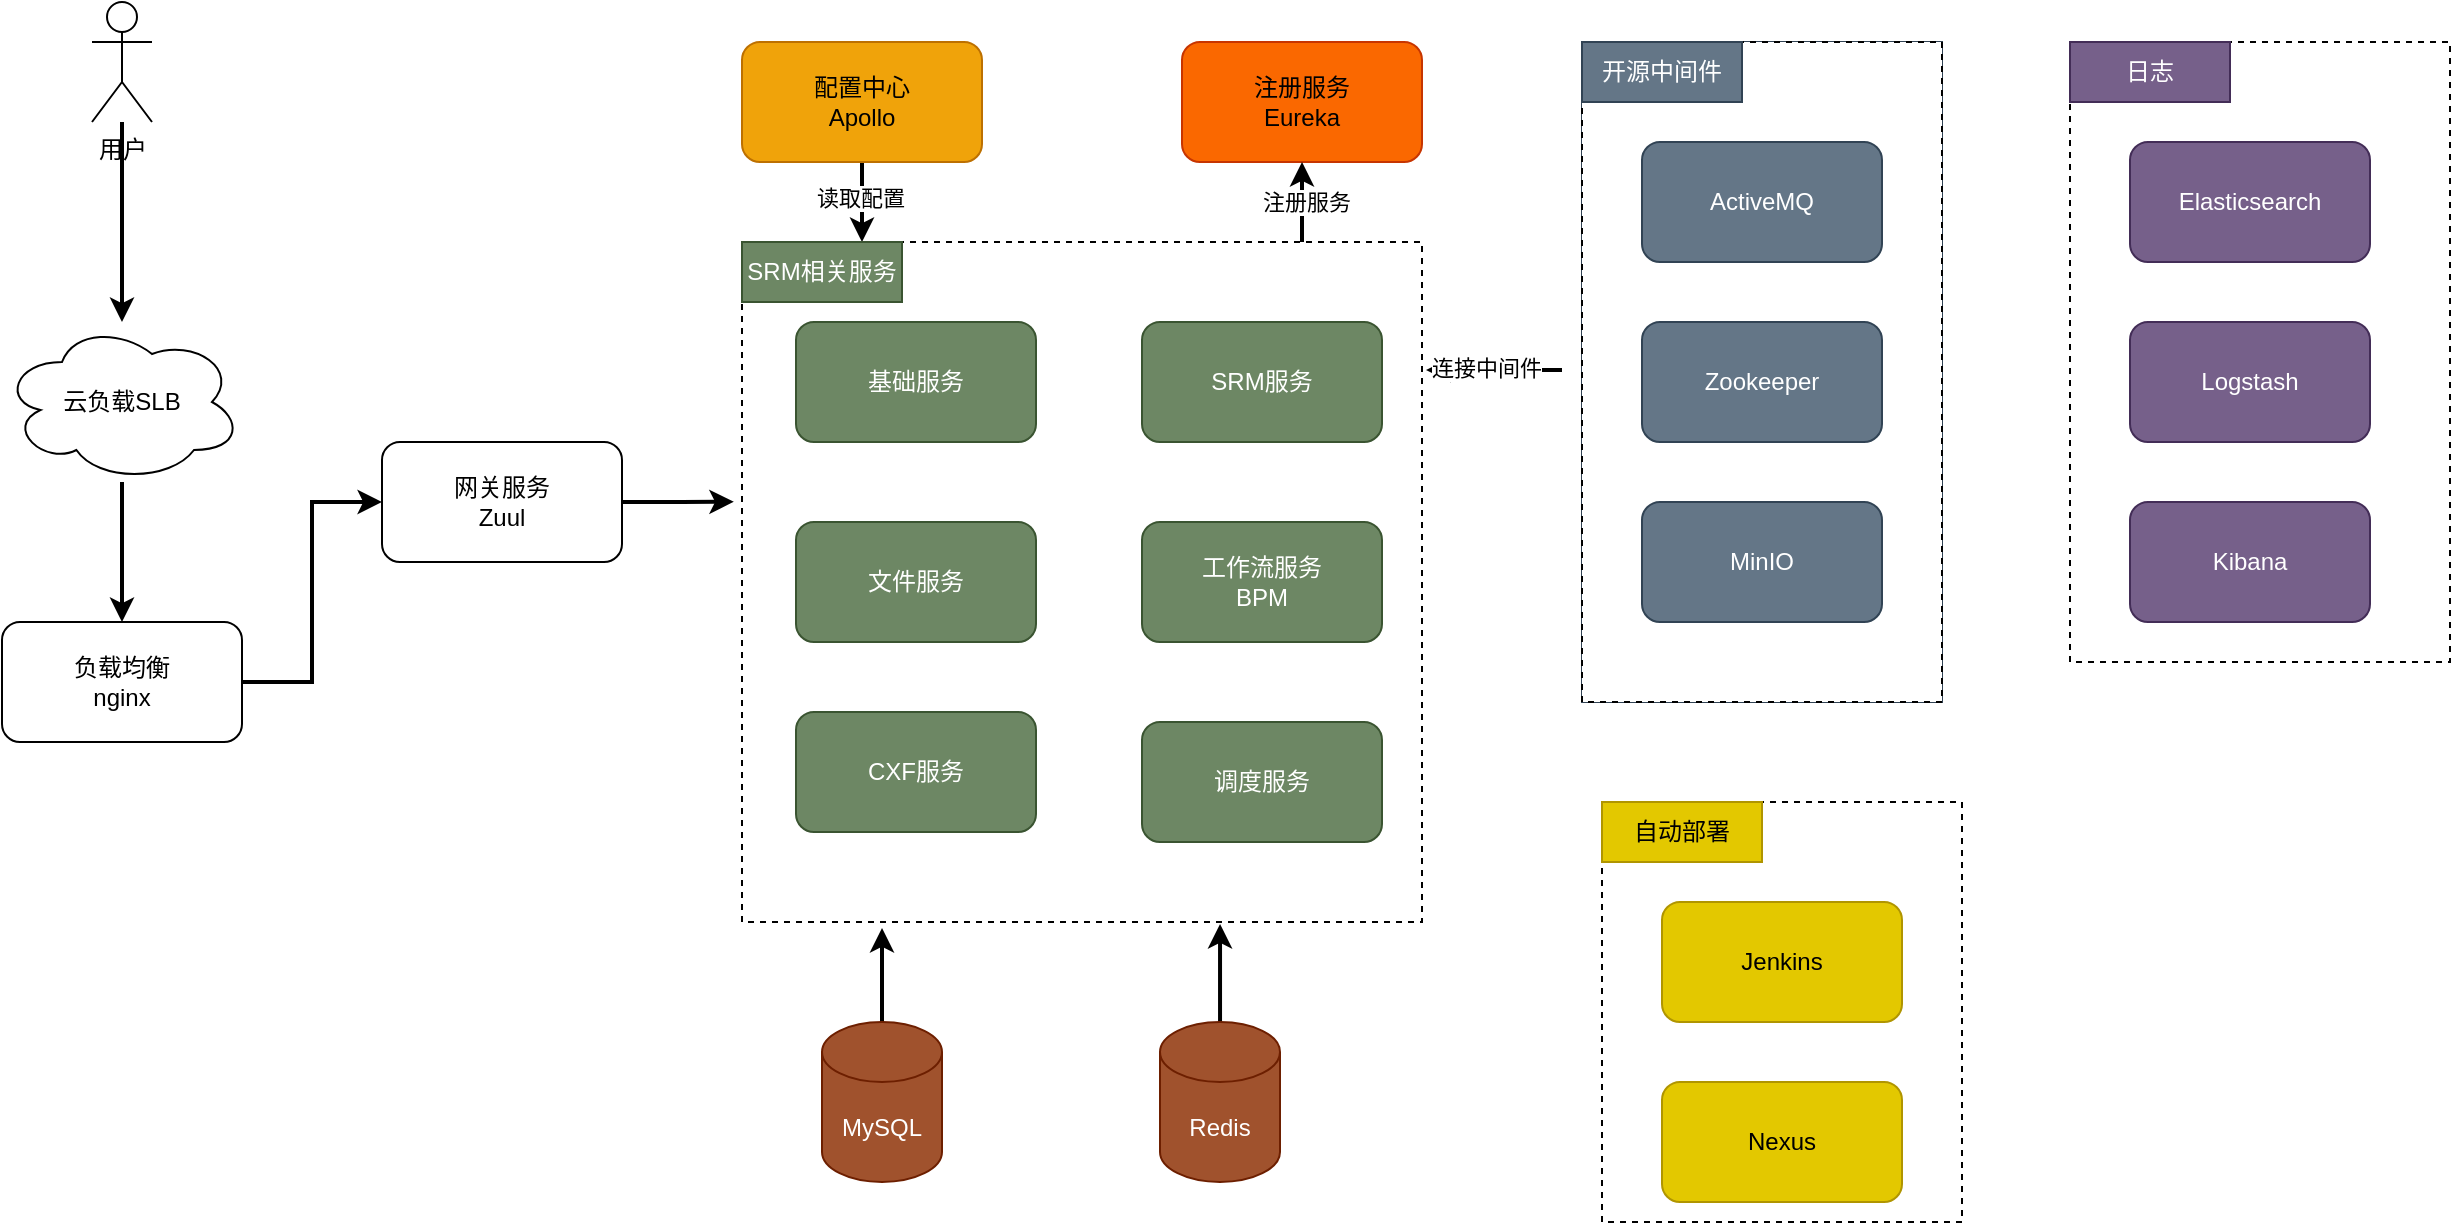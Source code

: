 <mxfile version="21.3.5" type="github">
  <diagram name="Page-1" id="Rzy3eBNsuHiDP5stUY4O">
    <mxGraphModel dx="1242" dy="869" grid="1" gridSize="10" guides="1" tooltips="1" connect="1" arrows="1" fold="1" page="1" pageScale="1" pageWidth="827" pageHeight="1169" math="0" shadow="0">
      <root>
        <mxCell id="0" />
        <mxCell id="1" parent="0" />
        <mxCell id="tfed08BJXmWeT6Q3c6Ae-26" value="" style="whiteSpace=wrap;html=1;aspect=fixed;dashed=1;" vertex="1" parent="1">
          <mxGeometry x="800" y="290" width="340" height="340" as="geometry" />
        </mxCell>
        <mxCell id="tfed08BJXmWeT6Q3c6Ae-43" value="" style="edgeStyle=orthogonalEdgeStyle;rounded=0;orthogonalLoop=1;jettySize=auto;html=1;strokeWidth=2;" edge="1" parent="1" source="tfed08BJXmWeT6Q3c6Ae-1" target="tfed08BJXmWeT6Q3c6Ae-4">
          <mxGeometry relative="1" as="geometry" />
        </mxCell>
        <mxCell id="tfed08BJXmWeT6Q3c6Ae-1" value="用户" style="shape=umlActor;verticalLabelPosition=bottom;verticalAlign=top;html=1;outlineConnect=0;" vertex="1" parent="1">
          <mxGeometry x="475" y="170" width="30" height="60" as="geometry" />
        </mxCell>
        <mxCell id="tfed08BJXmWeT6Q3c6Ae-3" value="负载均衡&lt;br&gt;nginx" style="rounded=1;whiteSpace=wrap;html=1;" vertex="1" parent="1">
          <mxGeometry x="430" y="480" width="120" height="60" as="geometry" />
        </mxCell>
        <mxCell id="tfed08BJXmWeT6Q3c6Ae-44" value="" style="edgeStyle=orthogonalEdgeStyle;rounded=0;orthogonalLoop=1;jettySize=auto;html=1;strokeWidth=2;" edge="1" parent="1" source="tfed08BJXmWeT6Q3c6Ae-4" target="tfed08BJXmWeT6Q3c6Ae-3">
          <mxGeometry relative="1" as="geometry" />
        </mxCell>
        <mxCell id="tfed08BJXmWeT6Q3c6Ae-4" value="云负载SLB" style="ellipse;shape=cloud;whiteSpace=wrap;html=1;" vertex="1" parent="1">
          <mxGeometry x="430" y="330" width="120" height="80" as="geometry" />
        </mxCell>
        <mxCell id="tfed08BJXmWeT6Q3c6Ae-47" value="" style="edgeStyle=orthogonalEdgeStyle;rounded=0;orthogonalLoop=1;jettySize=auto;html=1;entryX=-0.012;entryY=0.382;entryDx=0;entryDy=0;entryPerimeter=0;strokeWidth=2;" edge="1" parent="1" source="tfed08BJXmWeT6Q3c6Ae-5" target="tfed08BJXmWeT6Q3c6Ae-26">
          <mxGeometry relative="1" as="geometry" />
        </mxCell>
        <mxCell id="tfed08BJXmWeT6Q3c6Ae-5" value="网关服务&lt;br&gt;Zuul" style="rounded=1;whiteSpace=wrap;html=1;" vertex="1" parent="1">
          <mxGeometry x="620" y="390" width="120" height="60" as="geometry" />
        </mxCell>
        <mxCell id="tfed08BJXmWeT6Q3c6Ae-6" value="注册服务&lt;br&gt;Eureka" style="rounded=1;whiteSpace=wrap;html=1;fillColor=#fa6800;fontColor=#000000;strokeColor=#C73500;" vertex="1" parent="1">
          <mxGeometry x="1020" y="190" width="120" height="60" as="geometry" />
        </mxCell>
        <mxCell id="tfed08BJXmWeT6Q3c6Ae-49" value="" style="edgeStyle=orthogonalEdgeStyle;rounded=0;orthogonalLoop=1;jettySize=auto;html=1;entryX=0.75;entryY=0;entryDx=0;entryDy=0;strokeWidth=2;" edge="1" parent="1" source="tfed08BJXmWeT6Q3c6Ae-7" target="tfed08BJXmWeT6Q3c6Ae-27">
          <mxGeometry relative="1" as="geometry" />
        </mxCell>
        <mxCell id="tfed08BJXmWeT6Q3c6Ae-55" value="读取配置" style="edgeLabel;html=1;align=center;verticalAlign=middle;resizable=0;points=[];" vertex="1" connectable="0" parent="tfed08BJXmWeT6Q3c6Ae-49">
          <mxGeometry x="-0.1" y="-1" relative="1" as="geometry">
            <mxPoint as="offset" />
          </mxGeometry>
        </mxCell>
        <mxCell id="tfed08BJXmWeT6Q3c6Ae-7" value="配置中心&lt;br&gt;Apollo" style="rounded=1;whiteSpace=wrap;html=1;fillColor=#f0a30a;fontColor=#000000;strokeColor=#BD7000;" vertex="1" parent="1">
          <mxGeometry x="800" y="190" width="120" height="60" as="geometry" />
        </mxCell>
        <mxCell id="tfed08BJXmWeT6Q3c6Ae-51" value="" style="edgeStyle=orthogonalEdgeStyle;rounded=0;orthogonalLoop=1;jettySize=auto;html=1;entryX=0.703;entryY=1.003;entryDx=0;entryDy=0;entryPerimeter=0;strokeWidth=2;" edge="1" parent="1" source="tfed08BJXmWeT6Q3c6Ae-8" target="tfed08BJXmWeT6Q3c6Ae-26">
          <mxGeometry relative="1" as="geometry" />
        </mxCell>
        <mxCell id="tfed08BJXmWeT6Q3c6Ae-8" value="Redis" style="shape=cylinder3;whiteSpace=wrap;html=1;boundedLbl=1;backgroundOutline=1;size=15;fillColor=#a0522d;fontColor=#ffffff;strokeColor=#6D1F00;" vertex="1" parent="1">
          <mxGeometry x="1009" y="680" width="60" height="80" as="geometry" />
        </mxCell>
        <mxCell id="tfed08BJXmWeT6Q3c6Ae-50" value="" style="edgeStyle=orthogonalEdgeStyle;rounded=0;orthogonalLoop=1;jettySize=auto;html=1;strokeWidth=2;" edge="1" parent="1" source="tfed08BJXmWeT6Q3c6Ae-9">
          <mxGeometry relative="1" as="geometry">
            <mxPoint x="870" y="633" as="targetPoint" />
          </mxGeometry>
        </mxCell>
        <mxCell id="tfed08BJXmWeT6Q3c6Ae-9" value="MySQL" style="shape=cylinder3;whiteSpace=wrap;html=1;boundedLbl=1;backgroundOutline=1;size=15;fillColor=#a0522d;fontColor=#ffffff;strokeColor=#6D1F00;" vertex="1" parent="1">
          <mxGeometry x="840" y="680" width="60" height="80" as="geometry" />
        </mxCell>
        <mxCell id="tfed08BJXmWeT6Q3c6Ae-10" value="基础服务" style="rounded=1;whiteSpace=wrap;html=1;fillColor=#6d8764;fontColor=#ffffff;strokeColor=#3A5431;" vertex="1" parent="1">
          <mxGeometry x="827" y="330" width="120" height="60" as="geometry" />
        </mxCell>
        <mxCell id="tfed08BJXmWeT6Q3c6Ae-11" value="文件服务" style="rounded=1;whiteSpace=wrap;html=1;fillColor=#6d8764;fontColor=#ffffff;strokeColor=#3A5431;" vertex="1" parent="1">
          <mxGeometry x="827" y="430" width="120" height="60" as="geometry" />
        </mxCell>
        <mxCell id="tfed08BJXmWeT6Q3c6Ae-12" value="CXF服务" style="rounded=1;whiteSpace=wrap;html=1;fillColor=#6d8764;fontColor=#ffffff;strokeColor=#3A5431;" vertex="1" parent="1">
          <mxGeometry x="827" y="525" width="120" height="60" as="geometry" />
        </mxCell>
        <mxCell id="tfed08BJXmWeT6Q3c6Ae-14" value="SRM服务" style="rounded=1;whiteSpace=wrap;html=1;fillColor=#6d8764;fontColor=#ffffff;strokeColor=#3A5431;" vertex="1" parent="1">
          <mxGeometry x="1000" y="330" width="120" height="60" as="geometry" />
        </mxCell>
        <mxCell id="tfed08BJXmWeT6Q3c6Ae-15" value="工作流服务&lt;br&gt;BPM" style="rounded=1;whiteSpace=wrap;html=1;fillColor=#6d8764;fontColor=#ffffff;strokeColor=#3A5431;" vertex="1" parent="1">
          <mxGeometry x="1000" y="430" width="120" height="60" as="geometry" />
        </mxCell>
        <mxCell id="tfed08BJXmWeT6Q3c6Ae-16" value="调度服务" style="rounded=1;whiteSpace=wrap;html=1;fillColor=#6d8764;fontColor=#ffffff;strokeColor=#3A5431;" vertex="1" parent="1">
          <mxGeometry x="1000" y="530" width="120" height="60" as="geometry" />
        </mxCell>
        <mxCell id="tfed08BJXmWeT6Q3c6Ae-27" value="SRM相关服务" style="text;html=1;strokeColor=#3A5431;fillColor=#6d8764;align=center;verticalAlign=middle;whiteSpace=wrap;rounded=0;fontColor=#ffffff;" vertex="1" parent="1">
          <mxGeometry x="800" y="290" width="80" height="30" as="geometry" />
        </mxCell>
        <mxCell id="tfed08BJXmWeT6Q3c6Ae-35" value="" style="group" vertex="1" connectable="0" parent="1">
          <mxGeometry x="1230" y="570" width="180" height="210" as="geometry" />
        </mxCell>
        <mxCell id="tfed08BJXmWeT6Q3c6Ae-30" value="" style="whiteSpace=wrap;html=1;dashed=1;" vertex="1" parent="tfed08BJXmWeT6Q3c6Ae-35">
          <mxGeometry width="180" height="210" as="geometry" />
        </mxCell>
        <mxCell id="tfed08BJXmWeT6Q3c6Ae-20" value="Nexus" style="rounded=1;whiteSpace=wrap;html=1;fillColor=#e3c800;fontColor=#000000;strokeColor=#B09500;" vertex="1" parent="tfed08BJXmWeT6Q3c6Ae-35">
          <mxGeometry x="30" y="140" width="120" height="60" as="geometry" />
        </mxCell>
        <mxCell id="tfed08BJXmWeT6Q3c6Ae-21" value="Jenkins" style="rounded=1;whiteSpace=wrap;html=1;fillColor=#e3c800;fontColor=#000000;strokeColor=#B09500;" vertex="1" parent="tfed08BJXmWeT6Q3c6Ae-35">
          <mxGeometry x="30" y="50" width="120" height="60" as="geometry" />
        </mxCell>
        <mxCell id="tfed08BJXmWeT6Q3c6Ae-33" value="自动部署" style="text;html=1;strokeColor=#B09500;fillColor=#e3c800;align=center;verticalAlign=middle;whiteSpace=wrap;rounded=0;fontColor=#000000;" vertex="1" parent="tfed08BJXmWeT6Q3c6Ae-35">
          <mxGeometry width="80" height="30" as="geometry" />
        </mxCell>
        <mxCell id="tfed08BJXmWeT6Q3c6Ae-36" value="" style="group;fillColor=#647687;fontColor=#ffffff;strokeColor=#314354;" vertex="1" connectable="0" parent="1">
          <mxGeometry x="1220" y="190" width="180" height="330" as="geometry" />
        </mxCell>
        <mxCell id="tfed08BJXmWeT6Q3c6Ae-29" value="" style="whiteSpace=wrap;html=1;dashed=1;" vertex="1" parent="tfed08BJXmWeT6Q3c6Ae-36">
          <mxGeometry width="180" height="330" as="geometry" />
        </mxCell>
        <mxCell id="tfed08BJXmWeT6Q3c6Ae-17" value="ActiveMQ" style="rounded=1;whiteSpace=wrap;html=1;fillColor=#647687;fontColor=#ffffff;strokeColor=#314354;" vertex="1" parent="tfed08BJXmWeT6Q3c6Ae-36">
          <mxGeometry x="30" y="50" width="120" height="60" as="geometry" />
        </mxCell>
        <mxCell id="tfed08BJXmWeT6Q3c6Ae-18" value="Zookeeper" style="rounded=1;whiteSpace=wrap;html=1;fillColor=#647687;fontColor=#ffffff;strokeColor=#314354;" vertex="1" parent="tfed08BJXmWeT6Q3c6Ae-36">
          <mxGeometry x="30" y="140" width="120" height="60" as="geometry" />
        </mxCell>
        <mxCell id="tfed08BJXmWeT6Q3c6Ae-19" value="MinIO" style="rounded=1;whiteSpace=wrap;html=1;fillColor=#647687;fontColor=#ffffff;strokeColor=#314354;" vertex="1" parent="tfed08BJXmWeT6Q3c6Ae-36">
          <mxGeometry x="30" y="230" width="120" height="60" as="geometry" />
        </mxCell>
        <mxCell id="tfed08BJXmWeT6Q3c6Ae-32" value="开源中间件" style="text;html=1;strokeColor=#314354;fillColor=#647687;align=center;verticalAlign=middle;whiteSpace=wrap;rounded=0;fontColor=#ffffff;" vertex="1" parent="tfed08BJXmWeT6Q3c6Ae-36">
          <mxGeometry width="80" height="30" as="geometry" />
        </mxCell>
        <mxCell id="tfed08BJXmWeT6Q3c6Ae-37" value="" style="group" vertex="1" connectable="0" parent="1">
          <mxGeometry x="1464" y="190" width="190" height="310" as="geometry" />
        </mxCell>
        <mxCell id="tfed08BJXmWeT6Q3c6Ae-31" value="" style="whiteSpace=wrap;html=1;dashed=1;" vertex="1" parent="tfed08BJXmWeT6Q3c6Ae-37">
          <mxGeometry width="190" height="310" as="geometry" />
        </mxCell>
        <mxCell id="tfed08BJXmWeT6Q3c6Ae-22" value="Elasticsearch" style="rounded=1;whiteSpace=wrap;html=1;fillColor=#76608a;fontColor=#ffffff;strokeColor=#432D57;" vertex="1" parent="tfed08BJXmWeT6Q3c6Ae-37">
          <mxGeometry x="30" y="50" width="120" height="60" as="geometry" />
        </mxCell>
        <mxCell id="tfed08BJXmWeT6Q3c6Ae-23" value="Logstash" style="rounded=1;whiteSpace=wrap;html=1;fillColor=#76608a;fontColor=#ffffff;strokeColor=#432D57;" vertex="1" parent="tfed08BJXmWeT6Q3c6Ae-37">
          <mxGeometry x="30" y="140" width="120" height="60" as="geometry" />
        </mxCell>
        <mxCell id="tfed08BJXmWeT6Q3c6Ae-24" value="Kibana" style="rounded=1;whiteSpace=wrap;html=1;fillColor=#76608a;fontColor=#ffffff;strokeColor=#432D57;" vertex="1" parent="tfed08BJXmWeT6Q3c6Ae-37">
          <mxGeometry x="30" y="230" width="120" height="60" as="geometry" />
        </mxCell>
        <mxCell id="tfed08BJXmWeT6Q3c6Ae-25" style="edgeStyle=orthogonalEdgeStyle;rounded=0;orthogonalLoop=1;jettySize=auto;html=1;exitX=0.5;exitY=1;exitDx=0;exitDy=0;" edge="1" parent="tfed08BJXmWeT6Q3c6Ae-37" source="tfed08BJXmWeT6Q3c6Ae-24" target="tfed08BJXmWeT6Q3c6Ae-24">
          <mxGeometry relative="1" as="geometry" />
        </mxCell>
        <mxCell id="tfed08BJXmWeT6Q3c6Ae-34" value="日志" style="text;html=1;strokeColor=#432D57;fillColor=#76608a;align=center;verticalAlign=middle;whiteSpace=wrap;rounded=0;fontColor=#ffffff;" vertex="1" parent="tfed08BJXmWeT6Q3c6Ae-37">
          <mxGeometry width="80" height="30" as="geometry" />
        </mxCell>
        <mxCell id="tfed08BJXmWeT6Q3c6Ae-45" value="" style="endArrow=classic;html=1;rounded=0;exitX=1;exitY=0.5;exitDx=0;exitDy=0;entryX=0;entryY=0.5;entryDx=0;entryDy=0;edgeStyle=orthogonalEdgeStyle;strokeWidth=2;" edge="1" parent="1" source="tfed08BJXmWeT6Q3c6Ae-3" target="tfed08BJXmWeT6Q3c6Ae-5">
          <mxGeometry width="50" height="50" relative="1" as="geometry">
            <mxPoint x="950" y="520" as="sourcePoint" />
            <mxPoint x="1000" y="470" as="targetPoint" />
          </mxGeometry>
        </mxCell>
        <mxCell id="tfed08BJXmWeT6Q3c6Ae-48" value="" style="endArrow=classic;html=1;rounded=0;entryX=0.5;entryY=1;entryDx=0;entryDy=0;strokeWidth=2;" edge="1" parent="1" target="tfed08BJXmWeT6Q3c6Ae-6">
          <mxGeometry width="50" height="50" relative="1" as="geometry">
            <mxPoint x="1080" y="290" as="sourcePoint" />
            <mxPoint x="1010" y="470" as="targetPoint" />
          </mxGeometry>
        </mxCell>
        <mxCell id="tfed08BJXmWeT6Q3c6Ae-56" value="注册服务" style="edgeLabel;html=1;align=center;verticalAlign=middle;resizable=0;points=[];" vertex="1" connectable="0" parent="tfed08BJXmWeT6Q3c6Ae-48">
          <mxGeometry y="-2" relative="1" as="geometry">
            <mxPoint as="offset" />
          </mxGeometry>
        </mxCell>
        <mxCell id="tfed08BJXmWeT6Q3c6Ae-52" value="" style="edgeStyle=orthogonalEdgeStyle;rounded=0;orthogonalLoop=1;jettySize=auto;html=1;strokeWidth=2;" edge="1" parent="1">
          <mxGeometry relative="1" as="geometry">
            <mxPoint x="1210" y="354" as="sourcePoint" />
            <mxPoint x="1142" y="354" as="targetPoint" />
          </mxGeometry>
        </mxCell>
        <mxCell id="tfed08BJXmWeT6Q3c6Ae-57" value="连接中间件" style="edgeLabel;html=1;align=center;verticalAlign=middle;resizable=0;points=[];" vertex="1" connectable="0" parent="tfed08BJXmWeT6Q3c6Ae-52">
          <mxGeometry x="0.118" y="-1" relative="1" as="geometry">
            <mxPoint as="offset" />
          </mxGeometry>
        </mxCell>
      </root>
    </mxGraphModel>
  </diagram>
</mxfile>
